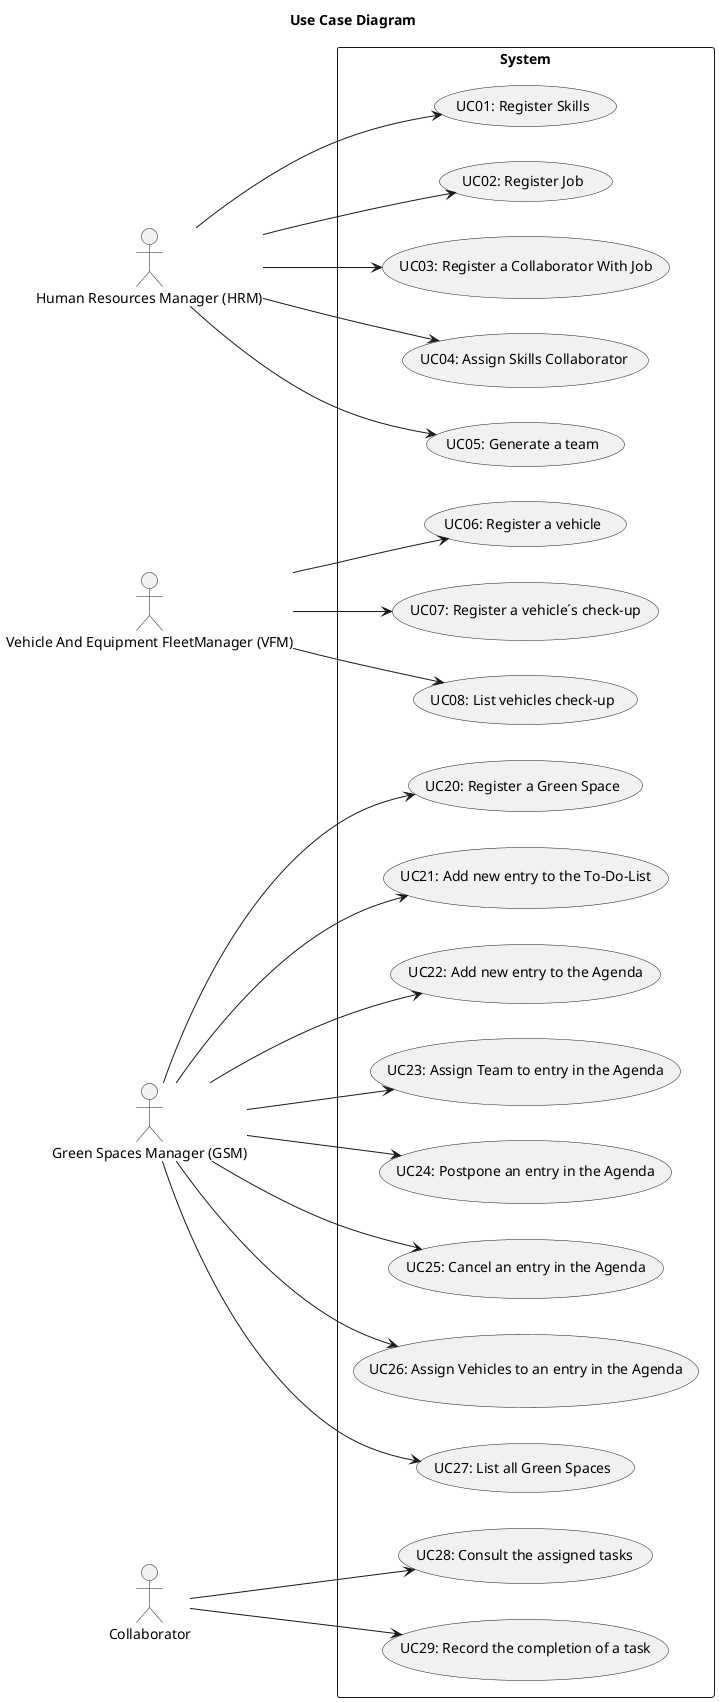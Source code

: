 @startuml
'skinparam monochrome true
skinparam packageStyle rectangle
'skinparam shadowing false

title Use Case Diagram

left to right direction

    actor "Human Resources Manager (HRM)" as HumanResourcesManager
    actor "Vehicle And Equipment FleetManager (VFM)" as VehicleAndEquipmentFleetManager
    actor "Green Spaces Manager (GSM)" as GreenSpacesManager
    actor Collaborator

rectangle System {
    usecase "UC01: Register Skills" as UC01
    HumanResourcesManager --> UC01
    usecase "UC02: Register Job" as UC02
    HumanResourcesManager --> UC02
    usecase "UC03: Register a Collaborator With Job" as UC03
    HumanResourcesManager --> UC03
    usecase "UC04: Assign Skills Collaborator" as UC04
    HumanResourcesManager --> UC04
    usecase "UC05: Generate a team" as UC05
    HumanResourcesManager --> UC05
    usecase "UC06: Register a vehicle" as UC06
    VehicleAndEquipmentFleetManager --> UC06
    usecase "UC07: Register a vehicle´s check-up" as UC07
    VehicleAndEquipmentFleetManager --> UC07
    usecase "UC08: List vehicles check-up" as UC08
    VehicleAndEquipmentFleetManager --> UC08
    usecase "UC20: Register a Green Space" as UC20
    GreenSpacesManager -->  UC20
    usecase "UC21: Add new entry to the To-Do-List" as UC21
    GreenSpacesManager -->  UC21
    usecase "UC22: Add new entry to the Agenda" as UC22
    GreenSpacesManager -->  UC22
    usecase "UC23: Assign Team to entry in the Agenda" as UC23
    GreenSpacesManager -->  UC23
    usecase "UC24: Postpone an entry in the Agenda" as UC24
    GreenSpacesManager -->  UC24
    usecase "UC25: Cancel an entry in the Agenda" as UC25
    GreenSpacesManager -->  UC25
    usecase "UC26: Assign Vehicles to an entry in the Agenda" as UC26
    GreenSpacesManager -->  UC26
    usecase "UC27: List all Green Spaces" as UC27
    GreenSpacesManager -->  UC27
    usecase "UC28: Consult the assigned tasks" as UC28
    Collaborator -->  UC28
    usecase "UC29: Record the completion of a task" as UC29
    Collaborator -->  UC29
}

@enduml